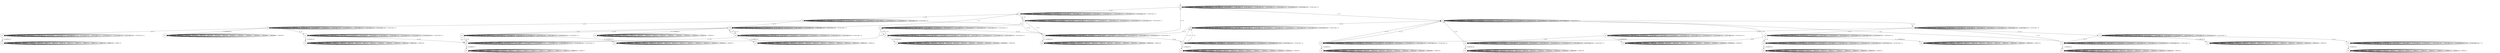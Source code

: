 digraph g {
__start0 [label="" shape="none"];

	s0 [shape="circle" label="s0"];
	s1 [shape="circle" label="s1"];
	s2 [shape="circle" label="s2"];
	s3 [shape="circle" label="s3"];
	s4 [shape="circle" label="s4"];
	s5 [shape="circle" label="s5"];
	s6 [shape="circle" label="s6"];
	s7 [shape="circle" label="s7"];
	s8 [shape="circle" label="s8"];
	s9 [shape="circle" label="s9"];
	s10 [shape="circle" label="s10"];
	s11 [shape="circle" label="s11"];
	s12 [shape="circle" label="s12"];
	s13 [shape="circle" label="s13"];
	s14 [shape="circle" label="s14"];
	s15 [shape="circle" label="s15"];
	s16 [shape="circle" label="s16"];
	s17 [shape="circle" label="s17"];
	s18 [shape="circle" label="s18"];
	s19 [shape="circle" label="s19"];
	s20 [shape="circle" label="s20"];
	s21 [shape="circle" label="s21"];
	s22 [shape="circle" label="s22"];
	s23 [shape="circle" label="s23"];
	s24 [shape="circle" label="s24"];
	s25 [shape="circle" label="s25"];
	s26 [shape="circle" label="s26"];
	s27 [shape="circle" label="s27"];
	s28 [shape="circle" label="s28"];
	s29 [shape="circle" label="s29"];
	s30 [shape="circle" label="s30"];
	s31 [shape="circle" label="s31"];
	s32 [shape="circle" label="s32"];
	s33 [shape="circle" label="s33"];
	s34 [shape="circle" label="s34"];
	s35 [shape="circle" label="s35"];
	s36 [shape="circle" label="s36"];
	s37 [shape="circle" label="s37"];
	s38 [shape="circle" label="s38"];
	s39 [shape="circle" label="s39"];
	s40 [shape="circle" label="s40"];
	s41 [shape="circle" label="s41"];
	s42 [shape="circle" label="s42"];
	s43 [shape="circle" label="s43"];
	s0 -> s0 [label="1 / Invalid input: 1;"];
	s0 -> s0 [label="2 / Invalid input: 2;"];
	s0 -> s0 [label="3 / Invalid input: 3;"];
	s0 -> s0 [label="4 / Invalid input: 4;"];
	s0 -> s0 [label="5 / Invalid input: 5;"];
	s0 -> s2 [label="6 / 20;"];
	s0 -> s0 [label="7 / Invalid input: 7;"];
	s0 -> s1 [label="8 / 17;"];
	s0 -> s0 [label="9 / Invalid input: 9;"];
	s0 -> s0 [label="10 / Invalid input: 10;"];
	s0 -> s0 [label="11 / Invalid input: 11;"];
	s0 -> s0 [label="12 / Invalid input: 12;"];
	s0 -> s0 [label="13 / Invalid input: 13;"];
	s0 -> s0 [label="14 / Invalid input: 14;"];
	s0 -> s0 [label="15 / Invalid input: 15;"];
	s1 -> s1 [label="1 / Invalid input: 1;"];
	s1 -> s1 [label="2 / Invalid input: 2;"];
	s1 -> s1 [label="3 / Invalid input: 3;"];
	s1 -> s1 [label="4 / Invalid input: 4;"];
	s1 -> s1 [label="5 / Invalid input: 5;"];
	s1 -> s1 [label="6 / Invalid input: 6;"];
	s1 -> s1 [label="7 / Invalid input: 7;"];
	s1 -> s1 [label="8 / Invalid input: 8;"];
	s1 -> s5 [label="9 / 23;"];
	s1 -> s1 [label="10 / Invalid input: 10;"];
	s1 -> s1 [label="11 / Invalid input: 11;"];
	s1 -> s1 [label="12 / Invalid input: 12;"];
	s1 -> s1 [label="13 / Invalid input: 13;"];
	s1 -> s4 [label="14 / 18;"];
	s1 -> s1 [label="15 / Invalid input: 15;"];
	s2 -> s2 [label="1 / Invalid input: 1;"];
	s2 -> s2 [label="2 / Invalid input: 2;"];
	s2 -> s2 [label="3 / Invalid input: 3;"];
	s2 -> s2 [label="4 / Invalid input: 4;"];
	s2 -> s6 [label="5 / 20;"];
	s2 -> s2 [label="6 / Invalid input: 6;"];
	s2 -> s2 [label="7 / Invalid input: 7;"];
	s2 -> s2 [label="8 / Invalid input: 8;"];
	s2 -> s2 [label="9 / Invalid input: 9;"];
	s2 -> s3 [label="10 / 19;"];
	s2 -> s2 [label="11 / Invalid input: 11;"];
	s2 -> s2 [label="12 / Invalid input: 12;"];
	s2 -> s2 [label="13 / Invalid input: 13;"];
	s2 -> s2 [label="14 / Invalid input: 14;"];
	s2 -> s2 [label="15 / Invalid input: 15;"];
	s3 -> s3 [label="1 / Invalid input: 1;"];
	s3 -> s28 [label="2 / 16;"];
	s3 -> s3 [label="3 / Invalid input: 3;"];
	s3 -> s3 [label="4 / Invalid input: 4;"];
	s3 -> s7 [label="5 / 23;"];
	s3 -> s3 [label="6 / Invalid input: 6;"];
	s3 -> s3 [label="7 / Invalid input: 7;"];
	s3 -> s3 [label="8 / Invalid input: 8;"];
	s3 -> s3 [label="9 / Invalid input: 9;"];
	s3 -> s3 [label="10 / Invalid input: 10;"];
	s3 -> s3 [label="11 / Invalid input: 11;"];
	s3 -> s3 [label="12 / Invalid input: 12;"];
	s3 -> s3 [label="13 / Invalid input: 13;"];
	s3 -> s3 [label="14 / Invalid input: 14;"];
	s3 -> s3 [label="15 / Invalid input: 15;"];
	s4 -> s4 [label="1 / Invalid input: 1;"];
	s4 -> s4 [label="2 / Invalid input: 2;"];
	s4 -> s4 [label="3 / Invalid input: 3;"];
	s4 -> s4 [label="4 / Invalid input: 4;"];
	s4 -> s4 [label="5 / Invalid input: 5;"];
	s4 -> s4 [label="6 / Invalid input: 6;"];
	s4 -> s4 [label="7 / Invalid input: 7;"];
	s4 -> s4 [label="8 / Invalid input: 8;"];
	s4 -> s28 [label="9 / 21;"];
	s4 -> s4 [label="10 / Invalid input: 10;"];
	s4 -> s4 [label="11 / Invalid input: 11;"];
	s4 -> s4 [label="12 / Invalid input: 12;"];
	s4 -> s4 [label="13 / Invalid input: 13;"];
	s4 -> s4 [label="14 / Invalid input: 14;"];
	s4 -> s4 [label="15 / Invalid input: 15;"];
	s5 -> s5 [label="1 / Invalid input: 1;"];
	s5 -> s5 [label="2 / Invalid input: 2;"];
	s5 -> s5 [label="3 / Invalid input: 3;"];
	s5 -> s5 [label="4 / Invalid input: 4;"];
	s5 -> s5 [label="5 / Invalid input: 5;"];
	s5 -> s5 [label="6 / Invalid input: 6;"];
	s5 -> s5 [label="7 / Invalid input: 7;"];
	s5 -> s5 [label="8 / Invalid input: 8;"];
	s5 -> s9 [label="9 / 17;"];
	s5 -> s5 [label="10 / Invalid input: 10;"];
	s5 -> s5 [label="11 / Invalid input: 11;"];
	s5 -> s5 [label="12 / Invalid input: 12;"];
	s5 -> s10 [label="13 / 18;"];
	s5 -> s32 [label="14 / 26;"];
	s5 -> s5 [label="15 / Invalid input: 15;"];
	s6 -> s6 [label="1 / Invalid input: 1;"];
	s6 -> s8 [label="2 / 22;"];
	s6 -> s6 [label="3 / Invalid input: 3;"];
	s6 -> s6 [label="4 / Invalid input: 4;"];
	s6 -> s6 [label="5 / Invalid input: 5;"];
	s6 -> s6 [label="6 / Invalid input: 6;"];
	s6 -> s6 [label="7 / Invalid input: 7;"];
	s6 -> s6 [label="8 / Invalid input: 8;"];
	s6 -> s6 [label="9 / Invalid input: 9;"];
	s6 -> s38 [label="10 / 17;"];
	s6 -> s6 [label="11 / Invalid input: 11;"];
	s6 -> s6 [label="12 / Invalid input: 12;"];
	s6 -> s6 [label="13 / Invalid input: 13;"];
	s6 -> s6 [label="14 / Invalid input: 14;"];
	s6 -> s28 [label="15 / 23;"];
	s7 -> s7 [label="1 / Invalid input: 1;"];
	s7 -> s7 [label="2 / Invalid input: 2;"];
	s7 -> s7 [label="3 / Invalid input: 3;"];
	s7 -> s7 [label="4 / Invalid input: 4;"];
	s7 -> s7 [label="5 / Invalid input: 5;"];
	s7 -> s7 [label="6 / Invalid input: 6;"];
	s7 -> s7 [label="7 / Invalid input: 7;"];
	s7 -> s11 [label="8 / 20;"];
	s7 -> s36 [label="9 / 22;"];
	s7 -> s7 [label="10 / Invalid input: 10;"];
	s7 -> s7 [label="11 / Invalid input: 11;"];
	s7 -> s7 [label="12 / Invalid input: 12;"];
	s7 -> s28 [label="13 / 24;"];
	s7 -> s7 [label="14 / Invalid input: 14;"];
	s7 -> s7 [label="15 / Invalid input: 15;"];
	s8 -> s8 [label="1 / Invalid input: 1;"];
	s8 -> s8 [label="2 / Invalid input: 2;"];
	s8 -> s8 [label="3 / Invalid input: 3;"];
	s8 -> s13 [label="4 / 16;ERROR 86;"];
	s8 -> s8 [label="5 / Invalid input: 5;"];
	s8 -> s18 [label="6 / 23;"];
	s8 -> s8 [label="7 / Invalid input: 7;"];
	s8 -> s8 [label="8 / Invalid input: 8;"];
	s8 -> s17 [label="9 / 25;"];
	s8 -> s8 [label="10 / Invalid input: 10;"];
	s8 -> s8 [label="11 / Invalid input: 11;"];
	s8 -> s8 [label="12 / Invalid input: 12;"];
	s8 -> s8 [label="13 / Invalid input: 13;"];
	s8 -> s8 [label="14 / Invalid input: 14;"];
	s8 -> s8 [label="15 / Invalid input: 15;"];
	s9 -> s9 [label="1 / Invalid input: 1;"];
	s9 -> s9 [label="2 / Invalid input: 2;"];
	s9 -> s9 [label="3 / Invalid input: 3;"];
	s9 -> s9 [label="4 / Invalid input: 4;"];
	s9 -> s16 [label="5 / 24;"];
	s9 -> s9 [label="6 / Invalid input: 6;"];
	s9 -> s9 [label="7 / Invalid input: 7;"];
	s9 -> s9 [label="8 / Invalid input: 8;"];
	s9 -> s20 [label="9 / 23;"];
	s9 -> s9 [label="10 / Invalid input: 10;"];
	s9 -> s19 [label="11 / 22;ERROR 28;"];
	s9 -> s9 [label="12 / Invalid input: 12;"];
	s9 -> s9 [label="13 / Invalid input: 13;"];
	s9 -> s9 [label="14 / Invalid input: 14;"];
	s9 -> s9 [label="15 / Invalid input: 15;"];
	s10 -> s10 [label="1 / Invalid input: 1;"];
	s10 -> s10 [label="2 / Invalid input: 2;"];
	s10 -> s10 [label="3 / Invalid input: 3;"];
	s10 -> s10 [label="4 / Invalid input: 4;"];
	s10 -> s10 [label="5 / Invalid input: 5;"];
	s10 -> s12 [label="6 / 17;ERROR 33;"];
	s10 -> s10 [label="7 / Invalid input: 7;"];
	s10 -> s10 [label="8 / Invalid input: 8;"];
	s10 -> s10 [label="9 / Invalid input: 9;"];
	s10 -> s14 [label="10 / 17;"];
	s10 -> s10 [label="11 / Invalid input: 11;"];
	s10 -> s10 [label="12 / Invalid input: 12;"];
	s10 -> s10 [label="13 / Invalid input: 13;"];
	s10 -> s15 [label="14 / 17;"];
	s10 -> s10 [label="15 / Invalid input: 15;"];
	s11 -> s7 [label="1 / 23;"];
	s11 -> s11 [label="2 / Invalid input: 2;"];
	s11 -> s11 [label="3 / Invalid input: 3;"];
	s11 -> s11 [label="4 / Invalid input: 4;"];
	s11 -> s11 [label="5 / Invalid input: 5;"];
	s11 -> s11 [label="6 / Invalid input: 6;"];
	s11 -> s11 [label="7 / Invalid input: 7;"];
	s11 -> s11 [label="8 / Invalid input: 8;"];
	s11 -> s21 [label="9 / 20;ERROR 89;"];
	s11 -> s11 [label="10 / Invalid input: 10;"];
	s11 -> s11 [label="11 / Invalid input: 11;"];
	s11 -> s11 [label="12 / Invalid input: 12;"];
	s11 -> s11 [label="13 / Invalid input: 13;"];
	s11 -> s11 [label="14 / Invalid input: 14;"];
	s11 -> s11 [label="15 / Invalid input: 15;"];
	s12 -> s12 [label="1 / ERROR 33;"];
	s12 -> s12 [label="2 / ERROR 33;"];
	s12 -> s12 [label="3 / ERROR 33;"];
	s12 -> s12 [label="4 / ERROR 33;"];
	s12 -> s12 [label="5 / ERROR 33;"];
	s12 -> s12 [label="6 / ERROR 33;"];
	s12 -> s12 [label="7 / ERROR 33;"];
	s12 -> s12 [label="8 / ERROR 33;"];
	s12 -> s12 [label="9 / ERROR 33;"];
	s12 -> s12 [label="10 / ERROR 33;"];
	s12 -> s12 [label="11 / ERROR 33;"];
	s12 -> s12 [label="12 / ERROR 33;"];
	s12 -> s12 [label="13 / ERROR 33;"];
	s12 -> s12 [label="14 / ERROR 33;"];
	s12 -> s12 [label="15 / ERROR 33;"];
	s13 -> s13 [label="1 / ERROR 86;"];
	s13 -> s13 [label="2 / ERROR 86;"];
	s13 -> s13 [label="3 / ERROR 86;"];
	s13 -> s13 [label="4 / ERROR 86;"];
	s13 -> s13 [label="5 / ERROR 86;"];
	s13 -> s13 [label="6 / ERROR 86;"];
	s13 -> s13 [label="7 / ERROR 86;"];
	s13 -> s13 [label="8 / ERROR 86;"];
	s13 -> s13 [label="9 / ERROR 86;"];
	s13 -> s13 [label="10 / ERROR 86;"];
	s13 -> s13 [label="11 / ERROR 86;"];
	s13 -> s13 [label="12 / ERROR 86;"];
	s13 -> s13 [label="13 / ERROR 86;"];
	s13 -> s13 [label="14 / ERROR 86;"];
	s13 -> s13 [label="15 / ERROR 86;"];
	s14 -> s14 [label="1 / Invalid input: 1;"];
	s14 -> s14 [label="2 / Invalid input: 2;"];
	s14 -> s14 [label="3 / Invalid input: 3;"];
	s14 -> s14 [label="4 / Invalid input: 4;"];
	s14 -> s14 [label="5 / Invalid input: 5;"];
	s14 -> s5 [label="6 / 22;"];
	s14 -> s1 [label="7 / 20;"];
	s14 -> s14 [label="8 / Invalid input: 8;"];
	s14 -> s14 [label="9 / Invalid input: 9;"];
	s14 -> s14 [label="10 / Invalid input: 10;"];
	s14 -> s27 [label="11 / 23;ERROR 54;"];
	s14 -> s14 [label="12 / Invalid input: 12;"];
	s14 -> s14 [label="13 / Invalid input: 13;"];
	s14 -> s14 [label="14 / Invalid input: 14;"];
	s14 -> s14 [label="15 / Invalid input: 15;"];
	s15 -> s15 [label="1 / Invalid input: 1;"];
	s15 -> s15 [label="2 / Invalid input: 2;"];
	s15 -> s15 [label="3 / Invalid input: 3;"];
	s15 -> s15 [label="4 / Invalid input: 4;"];
	s15 -> s26 [label="5 / 26;ERROR 12;"];
	s15 -> s15 [label="6 / Invalid input: 6;"];
	s15 -> s15 [label="7 / Invalid input: 7;"];
	s15 -> s15 [label="8 / Invalid input: 8;"];
	s15 -> s15 [label="9 / Invalid input: 9;"];
	s15 -> s15 [label="10 / Invalid input: 10;"];
	s15 -> s15 [label="11 / Invalid input: 11;"];
	s15 -> s15 [label="12 / Invalid input: 12;"];
	s15 -> s15 [label="13 / 25;"];
	s15 -> s15 [label="14 / Invalid input: 14;"];
	s15 -> s15 [label="15 / 25;"];
	s16 -> s16 [label="1 / Invalid input: 1;"];
	s16 -> s16 [label="2 / Invalid input: 2;"];
	s16 -> s16 [label="3 / Invalid input: 3;"];
	s16 -> s16 [label="4 / Invalid input: 4;"];
	s16 -> s16 [label="5 / Invalid input: 5;"];
	s16 -> s16 [label="6 / Invalid input: 6;"];
	s16 -> s1 [label="7 / 18;"];
	s16 -> s16 [label="8 / Invalid input: 8;"];
	s16 -> s25 [label="9 / 16;ERROR 42;"];
	s16 -> s16 [label="10 / Invalid input: 10;"];
	s16 -> s16 [label="11 / Invalid input: 11;"];
	s16 -> s16 [label="12 / Invalid input: 12;"];
	s16 -> s16 [label="13 / Invalid input: 13;"];
	s16 -> s16 [label="14 / Invalid input: 14;"];
	s16 -> s16 [label="15 / Invalid input: 15;"];
	s17 -> s17 [label="1 / Invalid input: 1;"];
	s17 -> s17 [label="2 / Invalid input: 2;"];
	s17 -> s17 [label="3 / Invalid input: 3;"];
	s17 -> s17 [label="4 / Invalid input: 4;"];
	s17 -> s17 [label="5 / Invalid input: 5;"];
	s17 -> s17 [label="6 / Invalid input: 6;"];
	s17 -> s17 [label="7 / Invalid input: 7;"];
	s17 -> s17 [label="8 / Invalid input: 8;"];
	s17 -> s24 [label="9 / 22;ERROR 30;"];
	s17 -> s36 [label="10 / 20;"];
	s17 -> s17 [label="11 / Invalid input: 11;"];
	s17 -> s17 [label="12 / Invalid input: 12;"];
	s17 -> s17 [label="13 / Invalid input: 13;"];
	s17 -> s17 [label="14 / Invalid input: 14;"];
	s17 -> s17 [label="15 / Invalid input: 15;"];
	s18 -> s18 [label="1 / Invalid input: 1;"];
	s18 -> s18 [label="2 / Invalid input: 2;"];
	s18 -> s18 [label="3 / Invalid input: 3;"];
	s18 -> s18 [label="4 / Invalid input: 4;"];
	s18 -> s23 [label="5 / 20;ERROR 78;"];
	s18 -> s18 [label="6 / Invalid input: 6;"];
	s18 -> s18 [label="7 / Invalid input: 7;"];
	s18 -> s18 [label="8 / Invalid input: 8;"];
	s18 -> s18 [label="9 / 18;"];
	s18 -> s18 [label="10 / Invalid input: 10;"];
	s18 -> s18 [label="11 / Invalid input: 11;"];
	s18 -> s18 [label="12 / Invalid input: 12;"];
	s18 -> s18 [label="13 / Invalid input: 13;"];
	s18 -> s18 [label="14 / Invalid input: 14;"];
	s18 -> s18 [label="15 / Invalid input: 15;"];
	s19 -> s19 [label="1 / ERROR 28;"];
	s19 -> s19 [label="2 / ERROR 28;"];
	s19 -> s19 [label="3 / ERROR 28;"];
	s19 -> s19 [label="4 / ERROR 28;"];
	s19 -> s19 [label="5 / ERROR 28;"];
	s19 -> s19 [label="6 / ERROR 28;"];
	s19 -> s19 [label="7 / ERROR 28;"];
	s19 -> s19 [label="8 / ERROR 28;"];
	s19 -> s19 [label="9 / ERROR 28;"];
	s19 -> s19 [label="10 / ERROR 28;"];
	s19 -> s19 [label="11 / ERROR 28;"];
	s19 -> s19 [label="12 / ERROR 28;"];
	s19 -> s19 [label="13 / ERROR 28;"];
	s19 -> s19 [label="14 / ERROR 28;"];
	s19 -> s19 [label="15 / ERROR 28;"];
	s20 -> s20 [label="1 / Invalid input: 1;"];
	s20 -> s20 [label="2 / Invalid input: 2;"];
	s20 -> s20 [label="3 / Invalid input: 3;"];
	s20 -> s20 [label="4 / Invalid input: 4;"];
	s20 -> s22 [label="5 / 22;ERROR 80;"];
	s20 -> s20 [label="6 / Invalid input: 6;"];
	s20 -> s20 [label="7 / Invalid input: 7;"];
	s20 -> s20 [label="8 / Invalid input: 8;"];
	s20 -> s20 [label="9 / Invalid input: 9;"];
	s20 -> s1 [label="10 / 19;"];
	s20 -> s20 [label="11 / Invalid input: 11;"];
	s20 -> s1 [label="12 / 22;"];
	s20 -> s20 [label="13 / Invalid input: 13;"];
	s20 -> s20 [label="14 / Invalid input: 14;"];
	s20 -> s20 [label="15 / Invalid input: 15;"];
	s21 -> s21 [label="1 / ERROR 89;"];
	s21 -> s21 [label="2 / ERROR 89;"];
	s21 -> s21 [label="3 / ERROR 89;"];
	s21 -> s21 [label="4 / ERROR 89;"];
	s21 -> s21 [label="5 / ERROR 89;"];
	s21 -> s21 [label="6 / ERROR 89;"];
	s21 -> s21 [label="7 / ERROR 89;"];
	s21 -> s21 [label="8 / ERROR 89;"];
	s21 -> s21 [label="9 / ERROR 89;"];
	s21 -> s21 [label="10 / ERROR 89;"];
	s21 -> s21 [label="11 / ERROR 89;"];
	s21 -> s21 [label="12 / ERROR 89;"];
	s21 -> s21 [label="13 / ERROR 89;"];
	s21 -> s21 [label="14 / ERROR 89;"];
	s21 -> s21 [label="15 / ERROR 89;"];
	s22 -> s22 [label="1 / ERROR 80;"];
	s22 -> s22 [label="2 / ERROR 80;"];
	s22 -> s22 [label="3 / ERROR 80;"];
	s22 -> s22 [label="4 / ERROR 80;"];
	s22 -> s22 [label="5 / ERROR 80;"];
	s22 -> s22 [label="6 / ERROR 80;"];
	s22 -> s22 [label="7 / ERROR 80;"];
	s22 -> s22 [label="8 / ERROR 80;"];
	s22 -> s22 [label="9 / ERROR 80;"];
	s22 -> s22 [label="10 / ERROR 80;"];
	s22 -> s22 [label="11 / ERROR 80;"];
	s22 -> s22 [label="12 / ERROR 80;"];
	s22 -> s22 [label="13 / ERROR 80;"];
	s22 -> s22 [label="14 / ERROR 80;"];
	s22 -> s22 [label="15 / ERROR 80;"];
	s23 -> s23 [label="1 / ERROR 78;"];
	s23 -> s23 [label="2 / ERROR 78;"];
	s23 -> s23 [label="3 / ERROR 78;"];
	s23 -> s23 [label="4 / ERROR 78;"];
	s23 -> s23 [label="5 / ERROR 78;"];
	s23 -> s23 [label="6 / ERROR 78;"];
	s23 -> s23 [label="7 / ERROR 78;"];
	s23 -> s23 [label="8 / ERROR 78;"];
	s23 -> s23 [label="9 / ERROR 78;"];
	s23 -> s23 [label="10 / ERROR 78;"];
	s23 -> s23 [label="11 / ERROR 78;"];
	s23 -> s23 [label="12 / ERROR 78;"];
	s23 -> s23 [label="13 / ERROR 78;"];
	s23 -> s23 [label="14 / ERROR 78;"];
	s23 -> s23 [label="15 / ERROR 78;"];
	s24 -> s24 [label="1 / ERROR 30;"];
	s24 -> s24 [label="2 / ERROR 30;"];
	s24 -> s24 [label="3 / ERROR 30;"];
	s24 -> s24 [label="4 / ERROR 30;"];
	s24 -> s24 [label="5 / ERROR 30;"];
	s24 -> s24 [label="6 / ERROR 30;"];
	s24 -> s24 [label="7 / ERROR 30;"];
	s24 -> s24 [label="8 / ERROR 30;"];
	s24 -> s24 [label="9 / ERROR 30;"];
	s24 -> s24 [label="10 / ERROR 30;"];
	s24 -> s24 [label="11 / ERROR 30;"];
	s24 -> s24 [label="12 / ERROR 30;"];
	s24 -> s24 [label="13 / ERROR 30;"];
	s24 -> s24 [label="14 / ERROR 30;"];
	s24 -> s24 [label="15 / ERROR 30;"];
	s25 -> s25 [label="1 / ERROR 42;"];
	s25 -> s25 [label="2 / ERROR 42;"];
	s25 -> s25 [label="3 / ERROR 42;"];
	s25 -> s25 [label="4 / ERROR 42;"];
	s25 -> s25 [label="5 / ERROR 42;"];
	s25 -> s25 [label="6 / ERROR 42;"];
	s25 -> s25 [label="7 / ERROR 42;"];
	s25 -> s25 [label="8 / ERROR 42;"];
	s25 -> s25 [label="9 / ERROR 42;"];
	s25 -> s25 [label="10 / ERROR 42;"];
	s25 -> s25 [label="11 / ERROR 42;"];
	s25 -> s25 [label="12 / ERROR 42;"];
	s25 -> s25 [label="13 / ERROR 42;"];
	s25 -> s25 [label="14 / ERROR 42;"];
	s25 -> s25 [label="15 / ERROR 42;"];
	s26 -> s26 [label="1 / ERROR 12;"];
	s26 -> s26 [label="2 / ERROR 12;"];
	s26 -> s26 [label="3 / ERROR 12;"];
	s26 -> s26 [label="4 / ERROR 12;"];
	s26 -> s26 [label="5 / ERROR 12;"];
	s26 -> s26 [label="6 / ERROR 12;"];
	s26 -> s26 [label="7 / ERROR 12;"];
	s26 -> s26 [label="8 / ERROR 12;"];
	s26 -> s26 [label="9 / ERROR 12;"];
	s26 -> s26 [label="10 / ERROR 12;"];
	s26 -> s26 [label="11 / ERROR 12;"];
	s26 -> s26 [label="12 / ERROR 12;"];
	s26 -> s26 [label="13 / ERROR 12;"];
	s26 -> s26 [label="14 / ERROR 12;"];
	s26 -> s26 [label="15 / ERROR 12;"];
	s27 -> s27 [label="1 / ERROR 54;"];
	s27 -> s27 [label="2 / ERROR 54;"];
	s27 -> s27 [label="3 / ERROR 54;"];
	s27 -> s27 [label="4 / ERROR 54;"];
	s27 -> s27 [label="5 / ERROR 54;"];
	s27 -> s27 [label="6 / ERROR 54;"];
	s27 -> s27 [label="7 / ERROR 54;"];
	s27 -> s27 [label="8 / ERROR 54;"];
	s27 -> s27 [label="9 / ERROR 54;"];
	s27 -> s27 [label="10 / ERROR 54;"];
	s27 -> s27 [label="11 / ERROR 54;"];
	s27 -> s27 [label="12 / ERROR 54;"];
	s27 -> s27 [label="13 / ERROR 54;"];
	s27 -> s27 [label="14 / ERROR 54;"];
	s27 -> s27 [label="15 / ERROR 54;"];
	s28 -> s28 [label="1 / Invalid input: 1;"];
	s28 -> s28 [label="2 / Invalid input: 2;"];
	s28 -> s28 [label="3 / Invalid input: 3;"];
	s28 -> s28 [label="4 / Invalid input: 4;"];
	s28 -> s28 [label="5 / Invalid input: 5;"];
	s28 -> s28 [label="6 / Invalid input: 6;"];
	s28 -> s28 [label="7 / Invalid input: 7;"];
	s28 -> s30 [label="8 / 24;"];
	s28 -> s28 [label="9 / Invalid input: 9;"];
	s28 -> s28 [label="10 / Invalid input: 10;"];
	s28 -> s28 [label="11 / Invalid input: 11;"];
	s28 -> s28 [label="12 / Invalid input: 12;"];
	s28 -> s29 [label="13 / 24;ERROR 49;"];
	s28 -> s28 [label="14 / Invalid input: 14;"];
	s28 -> s0 [label="15 / 22;"];
	s29 -> s29 [label="1 / ERROR 49;"];
	s29 -> s29 [label="2 / ERROR 49;"];
	s29 -> s29 [label="3 / ERROR 49;"];
	s29 -> s29 [label="4 / ERROR 49;"];
	s29 -> s29 [label="5 / ERROR 49;"];
	s29 -> s29 [label="6 / ERROR 49;"];
	s29 -> s29 [label="7 / ERROR 49;"];
	s29 -> s29 [label="8 / ERROR 49;"];
	s29 -> s29 [label="9 / ERROR 49;"];
	s29 -> s29 [label="10 / ERROR 49;"];
	s29 -> s29 [label="11 / ERROR 49;"];
	s29 -> s29 [label="12 / ERROR 49;"];
	s29 -> s29 [label="13 / ERROR 49;"];
	s29 -> s29 [label="14 / ERROR 49;"];
	s29 -> s29 [label="15 / ERROR 49;"];
	s30 -> s4 [label="1 / 22;"];
	s30 -> s30 [label="2 / Invalid input: 2;"];
	s30 -> s30 [label="3 / Invalid input: 3;"];
	s30 -> s30 [label="4 / Invalid input: 4;"];
	s30 -> s30 [label="5 / Invalid input: 5;"];
	s30 -> s31 [label="6 / 24;ERROR 91;"];
	s30 -> s30 [label="7 / Invalid input: 7;"];
	s30 -> s30 [label="8 / Invalid input: 8;"];
	s30 -> s30 [label="9 / Invalid input: 9;"];
	s30 -> s30 [label="10 / Invalid input: 10;"];
	s30 -> s30 [label="11 / Invalid input: 11;"];
	s30 -> s30 [label="12 / 19;"];
	s30 -> s4 [label="13 / 25;"];
	s30 -> s30 [label="14 / Invalid input: 14;"];
	s30 -> s30 [label="15 / Invalid input: 15;"];
	s31 -> s31 [label="1 / ERROR 91;"];
	s31 -> s31 [label="2 / ERROR 91;"];
	s31 -> s31 [label="3 / ERROR 91;"];
	s31 -> s31 [label="4 / ERROR 91;"];
	s31 -> s31 [label="5 / ERROR 91;"];
	s31 -> s31 [label="6 / ERROR 91;"];
	s31 -> s31 [label="7 / ERROR 91;"];
	s31 -> s31 [label="8 / ERROR 91;"];
	s31 -> s31 [label="9 / ERROR 91;"];
	s31 -> s31 [label="10 / ERROR 91;"];
	s31 -> s31 [label="11 / ERROR 91;"];
	s31 -> s31 [label="12 / ERROR 91;"];
	s31 -> s31 [label="13 / ERROR 91;"];
	s31 -> s31 [label="14 / ERROR 91;"];
	s31 -> s31 [label="15 / ERROR 91;"];
	s32 -> s34 [label="1 / 19;ERROR 69;"];
	s32 -> s32 [label="2 / Invalid input: 2;"];
	s32 -> s32 [label="3 / Invalid input: 3;"];
	s32 -> s33 [label="4 / 26;"];
	s32 -> s32 [label="5 / Invalid input: 5;"];
	s32 -> s32 [label="6 / Invalid input: 6;"];
	s32 -> s32 [label="7 / Invalid input: 7;"];
	s32 -> s32 [label="8 / Invalid input: 8;"];
	s32 -> s32 [label="9 / Invalid input: 9;"];
	s32 -> s32 [label="10 / Invalid input: 10;"];
	s32 -> s32 [label="11 / Invalid input: 11;"];
	s32 -> s32 [label="12 / Invalid input: 12;"];
	s32 -> s32 [label="13 / Invalid input: 13;"];
	s32 -> s32 [label="14 / Invalid input: 14;"];
	s32 -> s32 [label="15 / Invalid input: 15;"];
	s33 -> s33 [label="1 / Invalid input: 1;"];
	s33 -> s33 [label="2 / Invalid input: 2;"];
	s33 -> s35 [label="3 / 24;ERROR 48;"];
	s33 -> s33 [label="4 / Invalid input: 4;"];
	s33 -> s33 [label="5 / Invalid input: 5;"];
	s33 -> s1 [label="6 / 25;"];
	s33 -> s33 [label="7 / Invalid input: 7;"];
	s33 -> s33 [label="8 / Invalid input: 8;"];
	s33 -> s33 [label="9 / Invalid input: 9;"];
	s33 -> s33 [label="10 / Invalid input: 10;"];
	s33 -> s33 [label="11 / Invalid input: 11;"];
	s33 -> s33 [label="12 / Invalid input: 12;"];
	s33 -> s33 [label="13 / Invalid input: 13;"];
	s33 -> s33 [label="14 / Invalid input: 14;"];
	s33 -> s33 [label="15 / Invalid input: 15;"];
	s34 -> s34 [label="1 / ERROR 69;"];
	s34 -> s34 [label="2 / ERROR 69;"];
	s34 -> s34 [label="3 / ERROR 69;"];
	s34 -> s34 [label="4 / ERROR 69;"];
	s34 -> s34 [label="5 / ERROR 69;"];
	s34 -> s34 [label="6 / ERROR 69;"];
	s34 -> s34 [label="7 / ERROR 69;"];
	s34 -> s34 [label="8 / ERROR 69;"];
	s34 -> s34 [label="9 / ERROR 69;"];
	s34 -> s34 [label="10 / ERROR 69;"];
	s34 -> s34 [label="11 / ERROR 69;"];
	s34 -> s34 [label="12 / ERROR 69;"];
	s34 -> s34 [label="13 / ERROR 69;"];
	s34 -> s34 [label="14 / ERROR 69;"];
	s34 -> s34 [label="15 / ERROR 69;"];
	s35 -> s35 [label="1 / ERROR 48;"];
	s35 -> s35 [label="2 / ERROR 48;"];
	s35 -> s35 [label="3 / ERROR 48;"];
	s35 -> s35 [label="4 / ERROR 48;"];
	s35 -> s35 [label="5 / ERROR 48;"];
	s35 -> s35 [label="6 / ERROR 48;"];
	s35 -> s35 [label="7 / ERROR 48;"];
	s35 -> s35 [label="8 / ERROR 48;"];
	s35 -> s35 [label="9 / ERROR 48;"];
	s35 -> s35 [label="10 / ERROR 48;"];
	s35 -> s35 [label="11 / ERROR 48;"];
	s35 -> s35 [label="12 / ERROR 48;"];
	s35 -> s35 [label="13 / ERROR 48;"];
	s35 -> s35 [label="14 / ERROR 48;"];
	s35 -> s35 [label="15 / ERROR 48;"];
	s36 -> s36 [label="1 / 22;"];
	s36 -> s36 [label="2 / Invalid input: 2;"];
	s36 -> s36 [label="3 / Invalid input: 3;"];
	s36 -> s36 [label="4 / Invalid input: 4;"];
	s36 -> s36 [label="5 / Invalid input: 5;"];
	s36 -> s36 [label="6 / Invalid input: 6;"];
	s36 -> s36 [label="7 / Invalid input: 7;"];
	s36 -> s37 [label="8 / 25;ERROR 71;"];
	s36 -> s36 [label="9 / Invalid input: 9;"];
	s36 -> s36 [label="10 / 17;"];
	s36 -> s36 [label="11 / Invalid input: 11;"];
	s36 -> s36 [label="12 / Invalid input: 12;"];
	s36 -> s36 [label="13 / 22;"];
	s36 -> s36 [label="14 / Invalid input: 14;"];
	s36 -> s36 [label="15 / Invalid input: 15;"];
	s37 -> s37 [label="1 / ERROR 71;"];
	s37 -> s37 [label="2 / ERROR 71;"];
	s37 -> s37 [label="3 / ERROR 71;"];
	s37 -> s37 [label="4 / ERROR 71;"];
	s37 -> s37 [label="5 / ERROR 71;"];
	s37 -> s37 [label="6 / ERROR 71;"];
	s37 -> s37 [label="7 / ERROR 71;"];
	s37 -> s37 [label="8 / ERROR 71;"];
	s37 -> s37 [label="9 / ERROR 71;"];
	s37 -> s37 [label="10 / ERROR 71;"];
	s37 -> s37 [label="11 / ERROR 71;"];
	s37 -> s37 [label="12 / ERROR 71;"];
	s37 -> s37 [label="13 / ERROR 71;"];
	s37 -> s37 [label="14 / ERROR 71;"];
	s37 -> s37 [label="15 / ERROR 71;"];
	s38 -> s38 [label="1 / Invalid input: 1;"];
	s38 -> s38 [label="2 / Invalid input: 2;"];
	s38 -> s38 [label="3 / Invalid input: 3;"];
	s38 -> s38 [label="4 / Invalid input: 4;"];
	s38 -> s38 [label="5 / Invalid input: 5;"];
	s38 -> s38 [label="6 / Invalid input: 6;"];
	s38 -> s2 [label="7 / 22;"];
	s38 -> s40 [label="8 / 17;ERROR 43;"];
	s38 -> s38 [label="9 / Invalid input: 9;"];
	s38 -> s39 [label="10 / 21;"];
	s38 -> s38 [label="11 / Invalid input: 11;"];
	s38 -> s38 [label="12 / Invalid input: 12;"];
	s38 -> s42 [label="13 / 19;"];
	s38 -> s38 [label="14 / Invalid input: 14;"];
	s38 -> s38 [label="15 / Invalid input: 15;"];
	s39 -> s41 [label="1 / 25;ERROR 40;"];
	s39 -> s39 [label="2 / Invalid input: 2;"];
	s39 -> s39 [label="3 / Invalid input: 3;"];
	s39 -> s39 [label="4 / Invalid input: 4;"];
	s39 -> s39 [label="5 / Invalid input: 5;"];
	s39 -> s39 [label="6 / Invalid input: 6;"];
	s39 -> s39 [label="7 / Invalid input: 7;"];
	s39 -> s39 [label="8 / Invalid input: 8;"];
	s39 -> s39 [label="9 / Invalid input: 9;"];
	s39 -> s38 [label="10 / 19;"];
	s39 -> s36 [label="11 / 23;"];
	s39 -> s39 [label="12 / Invalid input: 12;"];
	s39 -> s39 [label="13 / Invalid input: 13;"];
	s39 -> s39 [label="14 / Invalid input: 14;"];
	s39 -> s39 [label="15 / Invalid input: 15;"];
	s40 -> s40 [label="1 / ERROR 43;"];
	s40 -> s40 [label="2 / ERROR 43;"];
	s40 -> s40 [label="3 / ERROR 43;"];
	s40 -> s40 [label="4 / ERROR 43;"];
	s40 -> s40 [label="5 / ERROR 43;"];
	s40 -> s40 [label="6 / ERROR 43;"];
	s40 -> s40 [label="7 / ERROR 43;"];
	s40 -> s40 [label="8 / ERROR 43;"];
	s40 -> s40 [label="9 / ERROR 43;"];
	s40 -> s40 [label="10 / ERROR 43;"];
	s40 -> s40 [label="11 / ERROR 43;"];
	s40 -> s40 [label="12 / ERROR 43;"];
	s40 -> s40 [label="13 / ERROR 43;"];
	s40 -> s40 [label="14 / ERROR 43;"];
	s40 -> s40 [label="15 / ERROR 43;"];
	s41 -> s41 [label="1 / ERROR 40;"];
	s41 -> s41 [label="2 / ERROR 40;"];
	s41 -> s41 [label="3 / ERROR 40;"];
	s41 -> s41 [label="4 / ERROR 40;"];
	s41 -> s41 [label="5 / ERROR 40;"];
	s41 -> s41 [label="6 / ERROR 40;"];
	s41 -> s41 [label="7 / ERROR 40;"];
	s41 -> s41 [label="8 / ERROR 40;"];
	s41 -> s41 [label="9 / ERROR 40;"];
	s41 -> s41 [label="10 / ERROR 40;"];
	s41 -> s41 [label="11 / ERROR 40;"];
	s41 -> s41 [label="12 / ERROR 40;"];
	s41 -> s41 [label="13 / ERROR 40;"];
	s41 -> s41 [label="14 / ERROR 40;"];
	s41 -> s41 [label="15 / ERROR 40;"];
	s42 -> s42 [label="1 / Invalid input: 1;"];
	s42 -> s42 [label="2 / Invalid input: 2;"];
	s42 -> s42 [label="3 / Invalid input: 3;"];
	s42 -> s36 [label="4 / 24;"];
	s42 -> s42 [label="5 / Invalid input: 5;"];
	s42 -> s42 [label="6 / Invalid input: 6;"];
	s42 -> s38 [label="7 / 23;"];
	s42 -> s42 [label="8 / Invalid input: 8;"];
	s42 -> s42 [label="9 / Invalid input: 9;"];
	s42 -> s42 [label="10 / Invalid input: 10;"];
	s42 -> s43 [label="11 / 20;ERROR 25;"];
	s42 -> s42 [label="12 / Invalid input: 12;"];
	s42 -> s36 [label="13 / 17;"];
	s42 -> s42 [label="14 / Invalid input: 14;"];
	s42 -> s42 [label="15 / Invalid input: 15;"];
	s43 -> s43 [label="1 / ERROR 25;"];
	s43 -> s43 [label="2 / ERROR 25;"];
	s43 -> s43 [label="3 / ERROR 25;"];
	s43 -> s43 [label="4 / ERROR 25;"];
	s43 -> s43 [label="5 / ERROR 25;"];
	s43 -> s43 [label="6 / ERROR 25;"];
	s43 -> s43 [label="7 / ERROR 25;"];
	s43 -> s43 [label="8 / ERROR 25;"];
	s43 -> s43 [label="9 / ERROR 25;"];
	s43 -> s43 [label="10 / ERROR 25;"];
	s43 -> s43 [label="11 / ERROR 25;"];
	s43 -> s43 [label="12 / ERROR 25;"];
	s43 -> s43 [label="13 / ERROR 25;"];
	s43 -> s43 [label="14 / ERROR 25;"];
	s43 -> s43 [label="15 / ERROR 25;"];

__start0 -> s0;
}
